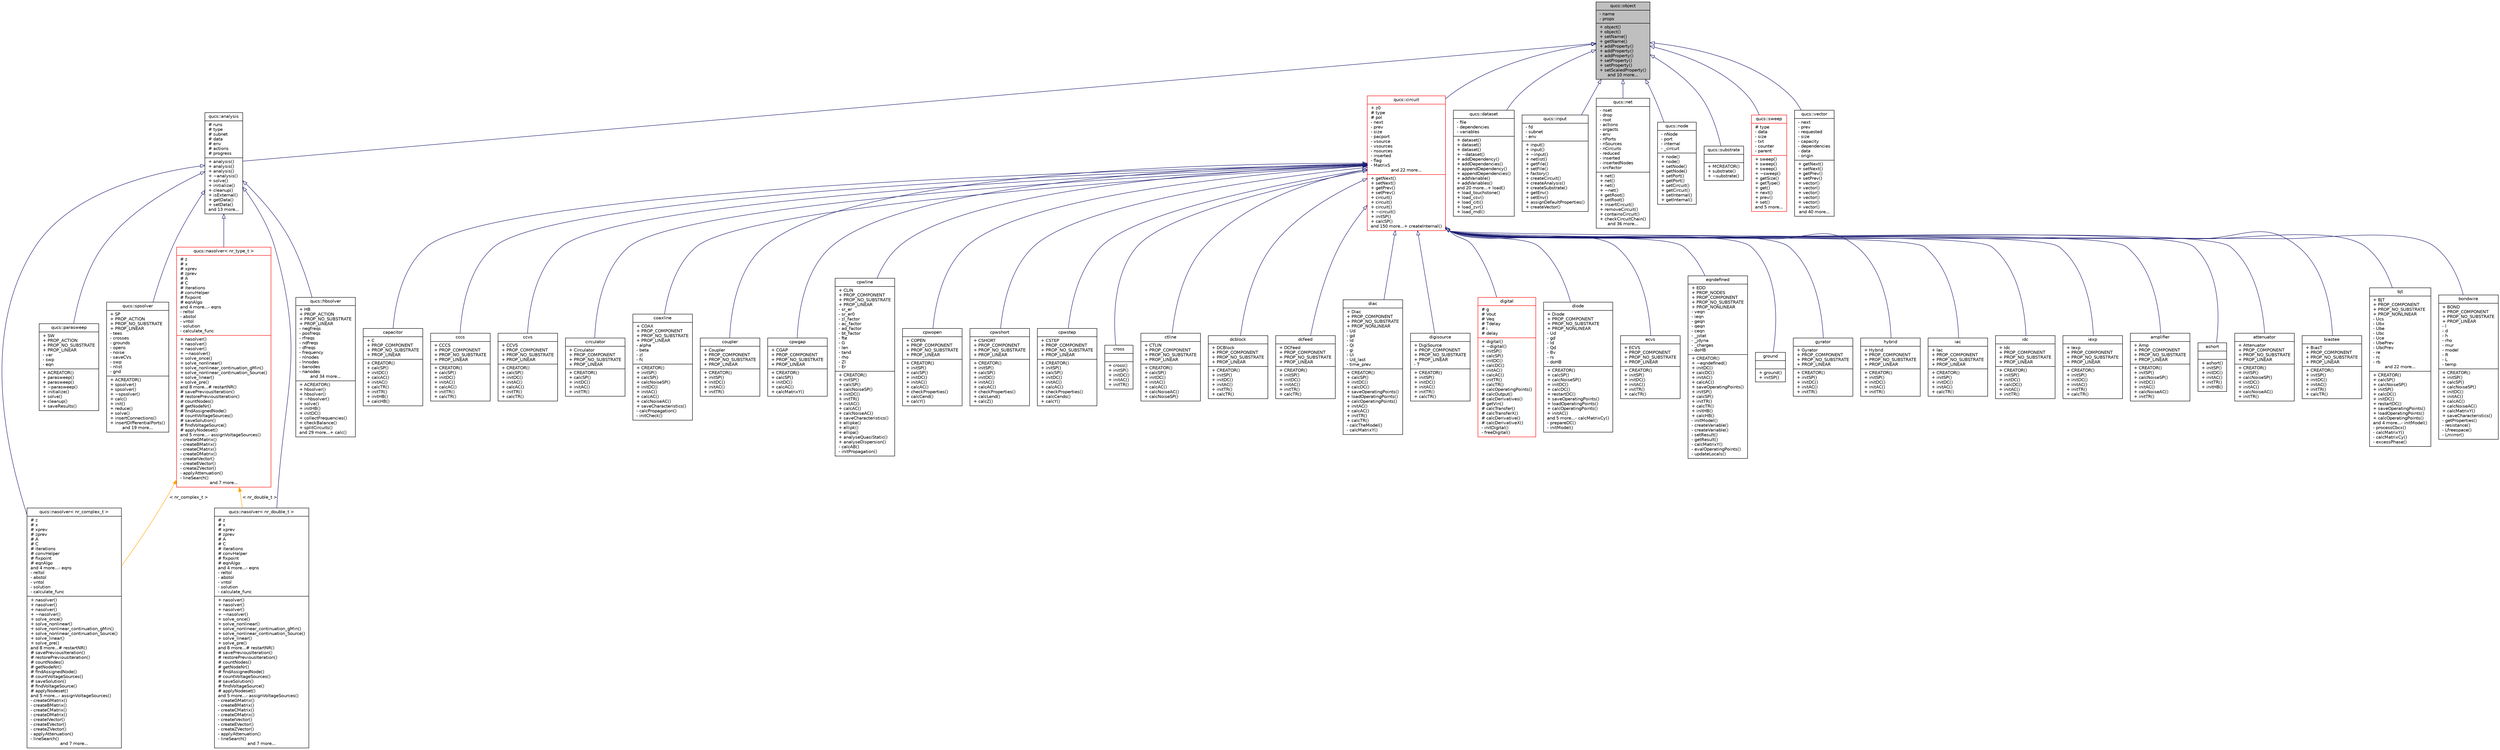 digraph G
{
  edge [fontname="Helvetica",fontsize="10",labelfontname="Helvetica",labelfontsize="10"];
  node [fontname="Helvetica",fontsize="10",shape=record];
  Node1 [label="{qucs::object\n|- name\l- props\l|+ object()\l+ object()\l+ setName()\l+ getName()\l+ addProperty()\l+ addProperty()\l+ addProperty()\l+ setProperty()\l+ setProperty()\l+ setScaledProperty()\land 10 more...}",height=0.2,width=0.4,color="black", fillcolor="grey75", style="filled" fontcolor="black"];
  Node1 -> Node2 [dir="back",color="midnightblue",fontsize="10",style="solid",arrowtail="onormal",fontname="Helvetica"];
  Node2 [label="{qucs::analysis\n|# runs\l# type\l# subnet\l# data\l# env\l# actions\l# progress\l|+ analysis()\l+ analysis()\l+ analysis()\l+ ~analysis()\l+ solve()\l+ initialize()\l+ cleanup()\l+ isExternal()\l+ getData()\l+ setData()\land 13 more...}",height=0.2,width=0.4,color="black", fillcolor="white", style="filled",URL="$classqucs_1_1analysis.html",tooltip="class for performing circuit analyses."];
  Node2 -> Node3 [dir="back",color="midnightblue",fontsize="10",style="solid",arrowtail="onormal",fontname="Helvetica"];
  Node3 [label="{qucs::nasolver\< nr_complex_t \>\n|# z\l# x\l# xprev\l# zprev\l# A\l# C\l# iterations\l# convHelper\l# fixpoint\l# eqnAlgo\land 4 more...- eqns\l- reltol\l- abstol\l- vntol\l- solution\l- calculate_func\l|+ nasolver()\l+ nasolver()\l+ nasolver()\l+ ~nasolver()\l+ solve_once()\l+ solve_nonlinear()\l+ solve_nonlinear_continuation_gMin()\l+ solve_nonlinear_continuation_Source()\l+ solve_linear()\l+ solve_pre()\land 8 more...# restartNR()\l# savePreviousIteration()\l# restorePreviousIteration()\l# countNodes()\l# getNodeNr()\l# findAssignedNode()\l# countVoltageSources()\l# saveSolution()\l# findVoltageSource()\l# applyNodeset()\land 5 more...- assignVoltageSources()\l- createGMatrix()\l- createBMatrix()\l- createCMatrix()\l- createDMatrix()\l- createIVector()\l- createEVector()\l- createZVector()\l- applyAttenuation()\l- lineSearch()\land 7 more...}",height=0.2,width=0.4,color="black", fillcolor="white", style="filled",URL="$classqucs_1_1nasolver.html"];
  Node2 -> Node4 [dir="back",color="midnightblue",fontsize="10",style="solid",arrowtail="onormal",fontname="Helvetica"];
  Node4 [label="{qucs::nasolver\< nr_double_t \>\n|# z\l# x\l# xprev\l# zprev\l# A\l# C\l# iterations\l# convHelper\l# fixpoint\l# eqnAlgo\land 4 more...- eqns\l- reltol\l- abstol\l- vntol\l- solution\l- calculate_func\l|+ nasolver()\l+ nasolver()\l+ nasolver()\l+ ~nasolver()\l+ solve_once()\l+ solve_nonlinear()\l+ solve_nonlinear_continuation_gMin()\l+ solve_nonlinear_continuation_Source()\l+ solve_linear()\l+ solve_pre()\land 8 more...# restartNR()\l# savePreviousIteration()\l# restorePreviousIteration()\l# countNodes()\l# getNodeNr()\l# findAssignedNode()\l# countVoltageSources()\l# saveSolution()\l# findVoltageSource()\l# applyNodeset()\land 5 more...- assignVoltageSources()\l- createGMatrix()\l- createBMatrix()\l- createCMatrix()\l- createDMatrix()\l- createIVector()\l- createEVector()\l- createZVector()\l- applyAttenuation()\l- lineSearch()\land 7 more...}",height=0.2,width=0.4,color="black", fillcolor="white", style="filled",URL="$classqucs_1_1nasolver.html"];
  Node2 -> Node5 [dir="back",color="midnightblue",fontsize="10",style="solid",arrowtail="onormal",fontname="Helvetica"];
  Node5 [label="{qucs::hbsolver\n|+ HB\l+ PROP_ACTION\l+ PROP_NO_SUBSTRATE\l+ PROP_LINEAR\l- negfreqs\l- posfreqs\l- rfreqs\l- ndfreqs\l- dfreqs\l- frequency\l- nlnodes\l- lnnodes\l- banodes\l- nanodes\land 34 more...|+ ACREATOR()\l+ hbsolver()\l+ hbsolver()\l+ ~hbsolver()\l+ solve()\l+ initHB()\l+ initDC()\l+ collectFrequencies()\l+ checkBalance()\l+ splitCircuits()\land 29 more...+ calc()\l}",height=0.2,width=0.4,color="black", fillcolor="white", style="filled",URL="$structqucs_1_1hbsolver.html"];
  Node2 -> Node6 [dir="back",color="midnightblue",fontsize="10",style="solid",arrowtail="onormal",fontname="Helvetica"];
  Node6 [label="{qucs::nasolver\< nr_type_t \>\n|# z\l# x\l# xprev\l# zprev\l# A\l# C\l# iterations\l# convHelper\l# fixpoint\l# eqnAlgo\land 4 more...- eqns\l- reltol\l- abstol\l- vntol\l- solution\l- calculate_func\l|+ nasolver()\l+ nasolver()\l+ nasolver()\l+ ~nasolver()\l+ solve_once()\l+ solve_nonlinear()\l+ solve_nonlinear_continuation_gMin()\l+ solve_nonlinear_continuation_Source()\l+ solve_linear()\l+ solve_pre()\land 8 more...# restartNR()\l# savePreviousIteration()\l# restorePreviousIteration()\l# countNodes()\l# getNodeNr()\l# findAssignedNode()\l# countVoltageSources()\l# saveSolution()\l# findVoltageSource()\l# applyNodeset()\land 5 more...- assignVoltageSources()\l- createGMatrix()\l- createBMatrix()\l- createCMatrix()\l- createDMatrix()\l- createIVector()\l- createEVector()\l- createZVector()\l- applyAttenuation()\l- lineSearch()\land 7 more...}",height=0.2,width=0.4,color="red", fillcolor="white", style="filled",URL="$classqucs_1_1nasolver.html"];
  Node6 -> Node4 [dir="back",color="orange",fontsize="10",style="solid",label=" \< nr_double_t \>" ,fontname="Helvetica"];
  Node6 -> Node3 [dir="back",color="orange",fontsize="10",style="solid",label=" \< nr_complex_t \>" ,fontname="Helvetica"];
  Node2 -> Node7 [dir="back",color="midnightblue",fontsize="10",style="solid",arrowtail="onormal",fontname="Helvetica"];
  Node7 [label="{qucs::parasweep\n|+ SW\l+ PROP_ACTION\l+ PROP_NO_SUBSTRATE\l+ PROP_LINEAR\l- var\l- swp\l- eqn\l|+ ACREATOR()\l+ parasweep()\l+ parasweep()\l+ ~parasweep()\l+ initialize()\l+ solve()\l+ cleanup()\l+ saveResults()\l}",height=0.2,width=0.4,color="black", fillcolor="white", style="filled",URL="$structqucs_1_1parasweep.html"];
  Node2 -> Node8 [dir="back",color="midnightblue",fontsize="10",style="solid",arrowtail="onormal",fontname="Helvetica"];
  Node8 [label="{qucs::spsolver\n|+ SP\l+ PROP_ACTION\l+ PROP_NO_SUBSTRATE\l+ PROP_LINEAR\l- tees\l- crosses\l- grounds\l- opens\l- noise\l- saveCVs\l- swp\l- nlist\l- gnd\l|+ ACREATOR()\l+ spsolver()\l+ spsolver()\l+ ~spsolver()\l+ calc()\l+ init()\l+ reduce()\l+ solve()\l+ insertConnections()\l+ insertDifferentialPorts()\land 19 more...}",height=0.2,width=0.4,color="black", fillcolor="white", style="filled",URL="$structqucs_1_1spsolver.html"];
  Node1 -> Node9 [dir="back",color="midnightblue",fontsize="10",style="solid",arrowtail="onormal",fontname="Helvetica"];
  Node9 [label="{qucs::circuit\n|+ z0\l# type\l# pol\l- next\l- prev\l- size\l- pacport\l- vsource\l- vsources\l- nsources\l- inserted\l- flag\l- MatrixS\land 22 more...|+ getNext()\l+ setNext()\l+ getPrev()\l+ setPrev()\l+ circuit()\l+ circuit()\l+ circuit()\l+ ~circuit()\l+ initSP()\l+ calcSP()\land 150 more...+ createInternal()\l}",height=0.2,width=0.4,color="red", fillcolor="white", style="filled",URL="$classqucs_1_1circuit.html",tooltip="base class for qucs circuit elements."];
  Node9 -> Node10 [dir="back",color="midnightblue",fontsize="10",style="solid",arrowtail="onormal",fontname="Helvetica"];
  Node10 [label="{amplifier\n|+ Amp\l+ PROP_COMPONENT\l+ PROP_NO_SUBSTRATE\l+ PROP_LINEAR\l|+ CREATOR()\l+ initSP()\l+ calcNoiseSP()\l+ initDC()\l+ initAC()\l+ calcNoiseAC()\l+ initTR()\l}",height=0.2,width=0.4,color="black", fillcolor="white", style="filled",URL="$structamplifier.html"];
  Node9 -> Node11 [dir="back",color="midnightblue",fontsize="10",style="solid",arrowtail="onormal",fontname="Helvetica"];
  Node11 [label="{ashort\n||+ ashort()\l+ initSP()\l+ initDC()\l+ initAC()\l+ initTR()\l+ initHB()\l}",height=0.2,width=0.4,color="black", fillcolor="white", style="filled",URL="$classashort.html"];
  Node9 -> Node12 [dir="back",color="midnightblue",fontsize="10",style="solid",arrowtail="onormal",fontname="Helvetica"];
  Node12 [label="{attenuator\n|+ Attenuator\l+ PROP_COMPONENT\l+ PROP_NO_SUBSTRATE\l+ PROP_LINEAR\l|+ CREATOR()\l+ initSP()\l+ calcNoiseSP()\l+ initDC()\l+ initAC()\l+ calcNoiseAC()\l+ initTR()\l}",height=0.2,width=0.4,color="black", fillcolor="white", style="filled",URL="$structattenuator.html"];
  Node9 -> Node13 [dir="back",color="midnightblue",fontsize="10",style="solid",arrowtail="onormal",fontname="Helvetica"];
  Node13 [label="{biastee\n|+ BiasT\l+ PROP_COMPONENT\l+ PROP_NO_SUBSTRATE\l+ PROP_LINEAR\l|+ CREATOR()\l+ initSP()\l+ initDC()\l+ initAC()\l+ initTR()\l+ calcTR()\l}",height=0.2,width=0.4,color="black", fillcolor="white", style="filled",URL="$structbiastee.html"];
  Node9 -> Node14 [dir="back",color="midnightblue",fontsize="10",style="solid",arrowtail="onormal",fontname="Helvetica"];
  Node14 [label="{bjt\n|+ BJT\l+ PROP_COMPONENT\l+ PROP_NO_SUBSTRATE\l+ PROP_NONLINEAR\l- Ucs\l- Ubx\l- Ube\l- Ubc\l- Uce\l- UbePrev\l- UbcPrev\l- re\l- rc\l- rb\land 22 more...|+ CREATOR()\l+ calcSP()\l+ calcNoiseSP()\l+ initSP()\l+ calcDC()\l+ initDC()\l+ restartDC()\l+ saveOperatingPoints()\l+ loadOperatingPoints()\l+ calcOperatingPoints()\land 4 more...- initModel()\l- processCbcx()\l- calcMatrixY()\l- calcMatrixCy()\l- excessPhase()\l}",height=0.2,width=0.4,color="black", fillcolor="white", style="filled",URL="$structbjt.html"];
  Node9 -> Node15 [dir="back",color="midnightblue",fontsize="10",style="solid",arrowtail="onormal",fontname="Helvetica"];
  Node15 [label="{bondwire\n|+ BOND\l+ PROP_COMPONENT\l+ PROP_NO_SUBSTRATE\l+ PROP_LINEAR\l- l\l- d\l- h\l- rho\l- mur\l- model\l- R\l- L\l- temp\l|+ CREATOR()\l+ initSP()\l+ calcSP()\l+ calcNoiseSP()\l+ initDC()\l+ initAC()\l+ calcAC()\l+ calcNoiseAC()\l+ calcMatrixY()\l+ saveCharacteristics()\l- getProperties()\l- resistance()\l- Lfreespace()\l- Lmirror()\l}",height=0.2,width=0.4,color="black", fillcolor="white", style="filled",URL="$structbondwire.html"];
  Node9 -> Node16 [dir="back",color="midnightblue",fontsize="10",style="solid",arrowtail="onormal",fontname="Helvetica"];
  Node16 [label="{capacitor\n|+ C\l+ PROP_COMPONENT\l+ PROP_NO_SUBSTRATE\l+ PROP_LINEAR\l|+ CREATOR()\l+ calcSP()\l+ initDC()\l+ calcAC()\l+ initAC()\l+ calcTR()\l+ initTR()\l+ initHB()\l+ calcHB()\l}",height=0.2,width=0.4,color="black", fillcolor="white", style="filled",URL="$structcapacitor.html"];
  Node9 -> Node17 [dir="back",color="midnightblue",fontsize="10",style="solid",arrowtail="onormal",fontname="Helvetica"];
  Node17 [label="{cccs\n|+ CCCS\l+ PROP_COMPONENT\l+ PROP_NO_SUBSTRATE\l+ PROP_LINEAR\l|+ CREATOR()\l+ calcSP()\l+ initDC()\l+ initAC()\l+ calcAC()\l+ initTR()\l+ calcTR()\l}",height=0.2,width=0.4,color="black", fillcolor="white", style="filled",URL="$structcccs.html"];
  Node9 -> Node18 [dir="back",color="midnightblue",fontsize="10",style="solid",arrowtail="onormal",fontname="Helvetica"];
  Node18 [label="{ccvs\n|+ CCVS\l+ PROP_COMPONENT\l+ PROP_NO_SUBSTRATE\l+ PROP_LINEAR\l|+ CREATOR()\l+ calcSP()\l+ initDC()\l+ initAC()\l+ calcAC()\l+ initTR()\l+ calcTR()\l}",height=0.2,width=0.4,color="black", fillcolor="white", style="filled",URL="$structccvs.html"];
  Node9 -> Node19 [dir="back",color="midnightblue",fontsize="10",style="solid",arrowtail="onormal",fontname="Helvetica"];
  Node19 [label="{circulator\n|+ Circulator\l+ PROP_COMPONENT\l+ PROP_NO_SUBSTRATE\l+ PROP_LINEAR\l|+ CREATOR()\l+ calcSP()\l+ initDC()\l+ initAC()\l+ initTR()\l}",height=0.2,width=0.4,color="black", fillcolor="white", style="filled",URL="$structcirculator.html"];
  Node9 -> Node20 [dir="back",color="midnightblue",fontsize="10",style="solid",arrowtail="onormal",fontname="Helvetica"];
  Node20 [label="{coaxline\n|+ COAX\l+ PROP_COMPONENT\l+ PROP_NO_SUBSTRATE\l+ PROP_LINEAR\l- alpha\l- beta\l- zl\l- fc\l|+ CREATOR()\l+ initSP()\l+ calcSP()\l+ calcNoiseSP()\l+ initDC()\l+ initAC()\l+ calcAC()\l+ calcNoiseAC()\l+ saveCharacteristics()\l- calcPropagation()\l- initCheck()\l}",height=0.2,width=0.4,color="black", fillcolor="white", style="filled",URL="$structcoaxline.html"];
  Node9 -> Node21 [dir="back",color="midnightblue",fontsize="10",style="solid",arrowtail="onormal",fontname="Helvetica"];
  Node21 [label="{coupler\n|+ Coupler\l+ PROP_COMPONENT\l+ PROP_NO_SUBSTRATE\l+ PROP_LINEAR\l|+ CREATOR()\l+ initSP()\l+ initDC()\l+ initAC()\l+ initTR()\l}",height=0.2,width=0.4,color="black", fillcolor="white", style="filled",URL="$structcoupler.html"];
  Node9 -> Node22 [dir="back",color="midnightblue",fontsize="10",style="solid",arrowtail="onormal",fontname="Helvetica"];
  Node22 [label="{cpwgap\n|+ CGAP\l+ PROP_COMPONENT\l+ PROP_NO_SUBSTRATE\l+ PROP_LINEAR\l|+ CREATOR()\l+ calcSP()\l+ initDC()\l+ calcAC()\l+ calcMatrixY()\l}",height=0.2,width=0.4,color="black", fillcolor="white", style="filled",URL="$structcpwgap.html"];
  Node9 -> Node23 [dir="back",color="midnightblue",fontsize="10",style="solid",arrowtail="onormal",fontname="Helvetica"];
  Node23 [label="{cpwline\n|+ CLIN\l+ PROP_COMPONENT\l+ PROP_NO_SUBSTRATE\l+ PROP_LINEAR\l- sr_er\l- sr_er0\l- zl_factor\l- ac_factor\l- ad_factor\l- bt_factor\l- fte\l- G\l- len\l- tand\l- rho\l- Zl\l- Er\l|+ CREATOR()\l+ initSP()\l+ calcSP()\l+ calcNoiseSP()\l+ initDC()\l+ initTR()\l+ initAC()\l+ calcAC()\l+ calcNoiseAC()\l+ saveCharacteristics()\l+ ellipke()\l+ ellipk()\l+ ellipa()\l+ analyseQuasiStatic()\l+ analyseDispersion()\l- calcAB()\l- initPropagation()\l}",height=0.2,width=0.4,color="black", fillcolor="white", style="filled",URL="$structcpwline.html"];
  Node9 -> Node24 [dir="back",color="midnightblue",fontsize="10",style="solid",arrowtail="onormal",fontname="Helvetica"];
  Node24 [label="{cpwopen\n|+ COPEN\l+ PROP_COMPONENT\l+ PROP_NO_SUBSTRATE\l+ PROP_LINEAR\l|+ CREATOR()\l+ initSP()\l+ calcSP()\l+ initDC()\l+ initAC()\l+ calcAC()\l+ checkProperties()\l+ calcCend()\l+ calcY()\l}",height=0.2,width=0.4,color="black", fillcolor="white", style="filled",URL="$structcpwopen.html"];
  Node9 -> Node25 [dir="back",color="midnightblue",fontsize="10",style="solid",arrowtail="onormal",fontname="Helvetica"];
  Node25 [label="{cpwshort\n|+ CSHORT\l+ PROP_COMPONENT\l+ PROP_NO_SUBSTRATE\l+ PROP_LINEAR\l|+ CREATOR()\l+ initSP()\l+ calcSP()\l+ initDC()\l+ initAC()\l+ calcAC()\l+ checkProperties()\l+ calcLend()\l+ calcZ()\l}",height=0.2,width=0.4,color="black", fillcolor="white", style="filled",URL="$structcpwshort.html"];
  Node9 -> Node26 [dir="back",color="midnightblue",fontsize="10",style="solid",arrowtail="onormal",fontname="Helvetica"];
  Node26 [label="{cpwstep\n|+ CSTEP\l+ PROP_COMPONENT\l+ PROP_NO_SUBSTRATE\l+ PROP_LINEAR\l|+ CREATOR()\l+ initSP()\l+ calcSP()\l+ initDC()\l+ initAC()\l+ calcAC()\l+ checkProperties()\l+ calcCends()\l+ calcY()\l}",height=0.2,width=0.4,color="black", fillcolor="white", style="filled",URL="$structcpwstep.html"];
  Node9 -> Node27 [dir="back",color="midnightblue",fontsize="10",style="solid",arrowtail="onormal",fontname="Helvetica"];
  Node27 [label="{cross\n||+ cross()\l+ initSP()\l+ initDC()\l+ initAC()\l+ initTR()\l}",height=0.2,width=0.4,color="black", fillcolor="white", style="filled",URL="$classcross.html"];
  Node9 -> Node28 [dir="back",color="midnightblue",fontsize="10",style="solid",arrowtail="onormal",fontname="Helvetica"];
  Node28 [label="{ctline\n|+ CTLIN\l+ PROP_COMPONENT\l+ PROP_NO_SUBSTRATE\l+ PROP_LINEAR\l|+ CREATOR()\l+ calcSP()\l+ initDC()\l+ initAC()\l+ calcAC()\l+ calcNoiseAC()\l+ calcNoiseSP()\l}",height=0.2,width=0.4,color="black", fillcolor="white", style="filled",URL="$structctline.html"];
  Node9 -> Node29 [dir="back",color="midnightblue",fontsize="10",style="solid",arrowtail="onormal",fontname="Helvetica"];
  Node29 [label="{dcblock\n|+ DCBlock\l+ PROP_COMPONENT\l+ PROP_NO_SUBSTRATE\l+ PROP_LINEAR\l|+ CREATOR()\l+ initSP()\l+ initDC()\l+ initAC()\l+ initTR()\l+ calcTR()\l}",height=0.2,width=0.4,color="black", fillcolor="white", style="filled",URL="$structdcblock.html"];
  Node9 -> Node30 [dir="back",color="midnightblue",fontsize="10",style="solid",arrowtail="onormal",fontname="Helvetica"];
  Node30 [label="{dcfeed\n|+ DCFeed\l+ PROP_COMPONENT\l+ PROP_NO_SUBSTRATE\l+ PROP_LINEAR\l|+ CREATOR()\l+ initSP()\l+ initDC()\l+ initAC()\l+ initTR()\l+ calcTR()\l}",height=0.2,width=0.4,color="black", fillcolor="white", style="filled",URL="$structdcfeed.html"];
  Node9 -> Node31 [dir="back",color="midnightblue",fontsize="10",style="solid",arrowtail="onormal",fontname="Helvetica"];
  Node31 [label="{diac\n|+ Diac\l+ PROP_COMPONENT\l+ PROP_NO_SUBSTRATE\l+ PROP_NONLINEAR\l- Ud\l- gd\l- Id\l- Qi\l- gi\l- Ui\l- Ud_last\l- time_prev\l|+ CREATOR()\l+ calcSP()\l+ initDC()\l+ calcDC()\l+ saveOperatingPoints()\l+ loadOperatingPoints()\l+ calcOperatingPoints()\l+ initAC()\l+ calcAC()\l+ initTR()\l+ calcTR()\l- calcTheModel()\l- calcMatrixY()\l}",height=0.2,width=0.4,color="black", fillcolor="white", style="filled",URL="$structdiac.html"];
  Node9 -> Node32 [dir="back",color="midnightblue",fontsize="10",style="solid",arrowtail="onormal",fontname="Helvetica"];
  Node32 [label="{digisource\n|+ DigiSource\l+ PROP_COMPONENT\l+ PROP_NO_SUBSTRATE\l+ PROP_LINEAR\l- T\l|+ CREATOR()\l+ initSP()\l+ initDC()\l+ initAC()\l+ initTR()\l+ calcTR()\l}",height=0.2,width=0.4,color="black", fillcolor="white", style="filled",URL="$structdigisource.html"];
  Node9 -> Node33 [dir="back",color="midnightblue",fontsize="10",style="solid",arrowtail="onormal",fontname="Helvetica"];
  Node33 [label="{digital\n|# g\l# Vout\l# Veq\l# Tdelay\l# i\l# delay\l|+ digital()\l+ ~digital()\l+ initSP()\l+ calcSP()\l+ initDC()\l+ calcDC()\l+ initAC()\l+ calcAC()\l+ initTR()\l+ calcTR()\l+ calcOperatingPoints()\l# calcOutput()\l# calcDerivatives()\l# getVin()\l# calcTransfer()\l# calcTransferX()\l# calcDerivative()\l# calcDerivativeX()\l- initDigital()\l- freeDigital()\l}",height=0.2,width=0.4,color="red", fillcolor="white", style="filled",URL="$classdigital.html"];
  Node9 -> Node34 [dir="back",color="midnightblue",fontsize="10",style="solid",arrowtail="onormal",fontname="Helvetica"];
  Node34 [label="{diode\n|+ Diode\l+ PROP_COMPONENT\l+ PROP_NO_SUBSTRATE\l+ PROP_NONLINEAR\l- Ud\l- gd\l- Id\l- Qd\l- Bv\l- rs\l- doHB\l|+ CREATOR()\l+ calcSP()\l+ calcNoiseSP()\l+ initDC()\l+ calcDC()\l+ restartDC()\l+ saveOperatingPoints()\l+ loadOperatingPoints()\l+ calcOperatingPoints()\l+ initAC()\land 5 more...- calcMatrixCy()\l- prepareDC()\l- initModel()\l}",height=0.2,width=0.4,color="black", fillcolor="white", style="filled",URL="$structdiode.html"];
  Node9 -> Node35 [dir="back",color="midnightblue",fontsize="10",style="solid",arrowtail="onormal",fontname="Helvetica"];
  Node35 [label="{ecvs\n|+ ECVS\l+ PROP_COMPONENT\l+ PROP_NO_SUBSTRATE\l+ PROP_LINEAR\l|+ CREATOR()\l+ initSP()\l+ initDC()\l+ initAC()\l+ initTR()\l+ calcTR()\l}",height=0.2,width=0.4,color="black", fillcolor="white", style="filled",URL="$structecvs.html"];
  Node9 -> Node36 [dir="back",color="midnightblue",fontsize="10",style="solid",arrowtail="onormal",fontname="Helvetica"];
  Node36 [label="{eqndefined\n|+ EDD\l+ PROP_NODES\l+ PROP_COMPONENT\l+ PROP_NO_SUBSTRATE\l+ PROP_NONLINEAR\l- veqn\l- ieqn\l- geqn\l- qeqn\l- ceqn\l- _jstat\l- _jdyna\l- _charges\l- doHB\l|+ CREATOR()\l+ ~eqndefined()\l+ initDC()\l+ calcDC()\l+ initAC()\l+ calcAC()\l+ saveOperatingPoints()\l+ initSP()\l+ calcSP()\l+ initTR()\l+ calcTR()\l+ initHB()\l+ calcHB()\l- initModel()\l- createVariable()\l- createVariable()\l- setResult()\l- getResult()\l- calcMatrixY()\l- evalOperatingPoints()\l- updateLocals()\l}",height=0.2,width=0.4,color="black", fillcolor="white", style="filled",URL="$structeqndefined.html"];
  Node9 -> Node37 [dir="back",color="midnightblue",fontsize="10",style="solid",arrowtail="onormal",fontname="Helvetica"];
  Node37 [label="{ground\n||+ ground()\l+ initSP()\l}",height=0.2,width=0.4,color="black", fillcolor="white", style="filled",URL="$classground.html"];
  Node9 -> Node38 [dir="back",color="midnightblue",fontsize="10",style="solid",arrowtail="onormal",fontname="Helvetica"];
  Node38 [label="{gyrator\n|+ Gyrator\l+ PROP_COMPONENT\l+ PROP_NO_SUBSTRATE\l+ PROP_LINEAR\l|+ CREATOR()\l+ initSP()\l+ initDC()\l+ initAC()\l+ initTR()\l}",height=0.2,width=0.4,color="black", fillcolor="white", style="filled",URL="$structgyrator.html"];
  Node9 -> Node39 [dir="back",color="midnightblue",fontsize="10",style="solid",arrowtail="onormal",fontname="Helvetica"];
  Node39 [label="{hybrid\n|+ Hybrid\l+ PROP_COMPONENT\l+ PROP_NO_SUBSTRATE\l+ PROP_LINEAR\l|+ CREATOR()\l+ initSP()\l+ initDC()\l+ initAC()\l+ initTR()\l}",height=0.2,width=0.4,color="black", fillcolor="white", style="filled",URL="$structhybrid.html"];
  Node9 -> Node40 [dir="back",color="midnightblue",fontsize="10",style="solid",arrowtail="onormal",fontname="Helvetica"];
  Node40 [label="{iac\n|+ Iac\l+ PROP_COMPONENT\l+ PROP_NO_SUBSTRATE\l+ PROP_LINEAR\l|+ CREATOR()\l+ initSP()\l+ initDC()\l+ initAC()\l+ calcTR()\l}",height=0.2,width=0.4,color="black", fillcolor="white", style="filled",URL="$structiac.html"];
  Node9 -> Node41 [dir="back",color="midnightblue",fontsize="10",style="solid",arrowtail="onormal",fontname="Helvetica"];
  Node41 [label="{idc\n|+ Idc\l+ PROP_COMPONENT\l+ PROP_NO_SUBSTRATE\l+ PROP_LINEAR\l|+ CREATOR()\l+ initSP()\l+ initDC()\l+ calcDC()\l+ initAC()\l+ initTR()\l}",height=0.2,width=0.4,color="black", fillcolor="white", style="filled",URL="$structidc.html"];
  Node9 -> Node42 [dir="back",color="midnightblue",fontsize="10",style="solid",arrowtail="onormal",fontname="Helvetica"];
  Node42 [label="{iexp\n|+ Iexp\l+ PROP_COMPONENT\l+ PROP_NO_SUBSTRATE\l+ PROP_LINEAR\l|+ CREATOR()\l+ initSP()\l+ initDC()\l+ initAC()\l+ initTR()\l+ calcTR()\l}",height=0.2,width=0.4,color="black", fillcolor="white", style="filled",URL="$structiexp.html"];
  Node1 -> Node43 [dir="back",color="midnightblue",fontsize="10",style="solid",arrowtail="onormal",fontname="Helvetica"];
  Node43 [label="{qucs::dataset\n|- file\l- dependencies\l- variables\l|+ dataset()\l+ dataset()\l+ dataset()\l+ ~dataset()\l+ addDependency()\l+ addDependencies()\l+ appendDependency()\l+ appendDependencies()\l+ addVariable()\l+ addVariables()\land 20 more...+ load()\l+ load_touchstone()\l+ load_csv()\l+ load_citi()\l+ load_zvr()\l+ load_mdl()\l}",height=0.2,width=0.4,color="black", fillcolor="white", style="filled",URL="$classqucs_1_1dataset.html"];
  Node1 -> Node44 [dir="back",color="midnightblue",fontsize="10",style="solid",arrowtail="onormal",fontname="Helvetica"];
  Node44 [label="{qucs::input\n|- fd\l- subnet\l- env\l|+ input()\l+ input()\l+ ~input()\l+ netlist()\l+ getFile()\l+ setFile()\l+ factory()\l+ createCircuit()\l+ createAnalysis()\l+ createSubstrate()\l+ getEnv()\l+ setEnv()\l+ assignDefaultProperties()\l+ createVector()\l}",height=0.2,width=0.4,color="black", fillcolor="white", style="filled",URL="$classqucs_1_1input.html"];
  Node1 -> Node45 [dir="back",color="midnightblue",fontsize="10",style="solid",arrowtail="onormal",fontname="Helvetica"];
  Node45 [label="{qucs::net\n|- nset\l- drop\l- root\l- actions\l- orgacts\l- env\l- nPorts\l- nSources\l- nCircuits\l- reduced\l- inserted\l- insertedNodes\l- srcFactor\l|+ net()\l+ net()\l+ net()\l+ ~net()\l+ getRoot()\l+ setRoot()\l+ insertCircuit()\l+ removeCircuit()\l+ containsCircuit()\l+ checkCircuitChain()\land 36 more...}",height=0.2,width=0.4,color="black", fillcolor="white", style="filled",URL="$classqucs_1_1net.html"];
  Node1 -> Node46 [dir="back",color="midnightblue",fontsize="10",style="solid",arrowtail="onormal",fontname="Helvetica"];
  Node46 [label="{qucs::node\n|- nNode\l- port\l- internal\l- _circuit\l|+ node()\l+ node()\l+ setNode()\l+ getNode()\l+ setPort()\l+ getPort()\l+ setCircuit()\l+ getCircuit()\l+ setInternal()\l+ getInternal()\l}",height=0.2,width=0.4,color="black", fillcolor="white", style="filled",URL="$classqucs_1_1node.html"];
  Node1 -> Node47 [dir="back",color="midnightblue",fontsize="10",style="solid",arrowtail="onormal",fontname="Helvetica"];
  Node47 [label="{qucs::substrate\n||+ MCREATOR()\l+ substrate()\l+ ~substrate()\l}",height=0.2,width=0.4,color="black", fillcolor="white", style="filled",URL="$classqucs_1_1substrate.html"];
  Node1 -> Node48 [dir="back",color="midnightblue",fontsize="10",style="solid",arrowtail="onormal",fontname="Helvetica"];
  Node48 [label="{qucs::sweep\n|# type\l- data\l- size\l- txt\l- counter\l- parent\l|+ sweep()\l+ sweep()\l+ sweep()\l+ ~sweep()\l+ getSize()\l+ getType()\l+ get()\l+ next()\l+ prev()\l+ set()\land 5 more...}",height=0.2,width=0.4,color="red", fillcolor="white", style="filled",URL="$classqucs_1_1sweep.html"];
  Node1 -> Node49 [dir="back",color="midnightblue",fontsize="10",style="solid",arrowtail="onormal",fontname="Helvetica"];
  Node49 [label="{qucs::vector\n|- next\l- prev\l- requested\l- size\l- capacity\l- dependencies\l- data\l- origin\l|+ getNext()\l+ setNext()\l+ getPrev()\l+ setPrev()\l+ vector()\l+ vector()\l+ vector()\l+ vector()\l+ vector()\l+ vector()\land 40 more...}",height=0.2,width=0.4,color="black", fillcolor="white", style="filled",URL="$classqucs_1_1vector.html"];
}
